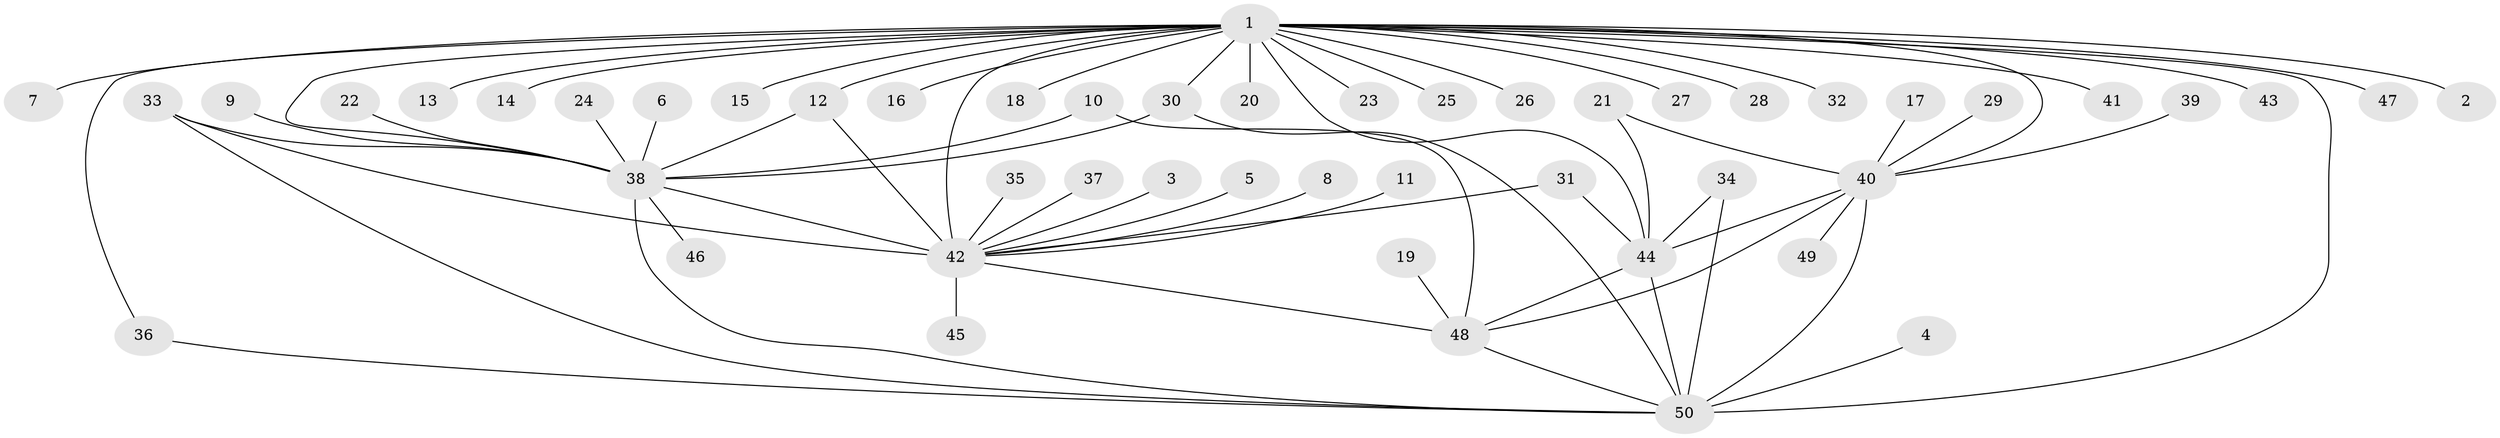 // original degree distribution, {24: 0.010101010101010102, 12: 0.010101010101010102, 19: 0.010101010101010102, 3: 0.1414141414141414, 4: 0.06060606060606061, 1: 0.5050505050505051, 6: 0.030303030303030304, 5: 0.030303030303030304, 9: 0.010101010101010102, 2: 0.16161616161616163, 8: 0.020202020202020204, 13: 0.010101010101010102}
// Generated by graph-tools (version 1.1) at 2025/26/03/09/25 03:26:02]
// undirected, 50 vertices, 68 edges
graph export_dot {
graph [start="1"]
  node [color=gray90,style=filled];
  1;
  2;
  3;
  4;
  5;
  6;
  7;
  8;
  9;
  10;
  11;
  12;
  13;
  14;
  15;
  16;
  17;
  18;
  19;
  20;
  21;
  22;
  23;
  24;
  25;
  26;
  27;
  28;
  29;
  30;
  31;
  32;
  33;
  34;
  35;
  36;
  37;
  38;
  39;
  40;
  41;
  42;
  43;
  44;
  45;
  46;
  47;
  48;
  49;
  50;
  1 -- 2 [weight=1.0];
  1 -- 7 [weight=1.0];
  1 -- 12 [weight=2.0];
  1 -- 13 [weight=1.0];
  1 -- 14 [weight=1.0];
  1 -- 15 [weight=1.0];
  1 -- 16 [weight=1.0];
  1 -- 18 [weight=1.0];
  1 -- 20 [weight=1.0];
  1 -- 23 [weight=1.0];
  1 -- 25 [weight=2.0];
  1 -- 26 [weight=1.0];
  1 -- 27 [weight=1.0];
  1 -- 28 [weight=1.0];
  1 -- 30 [weight=1.0];
  1 -- 32 [weight=1.0];
  1 -- 36 [weight=1.0];
  1 -- 38 [weight=3.0];
  1 -- 40 [weight=3.0];
  1 -- 41 [weight=1.0];
  1 -- 42 [weight=4.0];
  1 -- 43 [weight=1.0];
  1 -- 44 [weight=1.0];
  1 -- 47 [weight=1.0];
  1 -- 50 [weight=2.0];
  3 -- 42 [weight=1.0];
  4 -- 50 [weight=1.0];
  5 -- 42 [weight=1.0];
  6 -- 38 [weight=1.0];
  8 -- 42 [weight=1.0];
  9 -- 38 [weight=1.0];
  10 -- 38 [weight=1.0];
  10 -- 48 [weight=1.0];
  11 -- 42 [weight=1.0];
  12 -- 38 [weight=1.0];
  12 -- 42 [weight=1.0];
  17 -- 40 [weight=1.0];
  19 -- 48 [weight=1.0];
  21 -- 40 [weight=1.0];
  21 -- 44 [weight=1.0];
  22 -- 38 [weight=1.0];
  24 -- 38 [weight=1.0];
  29 -- 40 [weight=1.0];
  30 -- 38 [weight=1.0];
  30 -- 50 [weight=1.0];
  31 -- 42 [weight=1.0];
  31 -- 44 [weight=1.0];
  33 -- 38 [weight=1.0];
  33 -- 42 [weight=2.0];
  33 -- 50 [weight=1.0];
  34 -- 44 [weight=1.0];
  34 -- 50 [weight=1.0];
  35 -- 42 [weight=1.0];
  36 -- 50 [weight=1.0];
  37 -- 42 [weight=1.0];
  38 -- 42 [weight=2.0];
  38 -- 46 [weight=1.0];
  38 -- 50 [weight=1.0];
  39 -- 40 [weight=1.0];
  40 -- 44 [weight=2.0];
  40 -- 48 [weight=1.0];
  40 -- 49 [weight=1.0];
  40 -- 50 [weight=2.0];
  42 -- 45 [weight=1.0];
  42 -- 48 [weight=1.0];
  44 -- 48 [weight=2.0];
  44 -- 50 [weight=1.0];
  48 -- 50 [weight=1.0];
}
